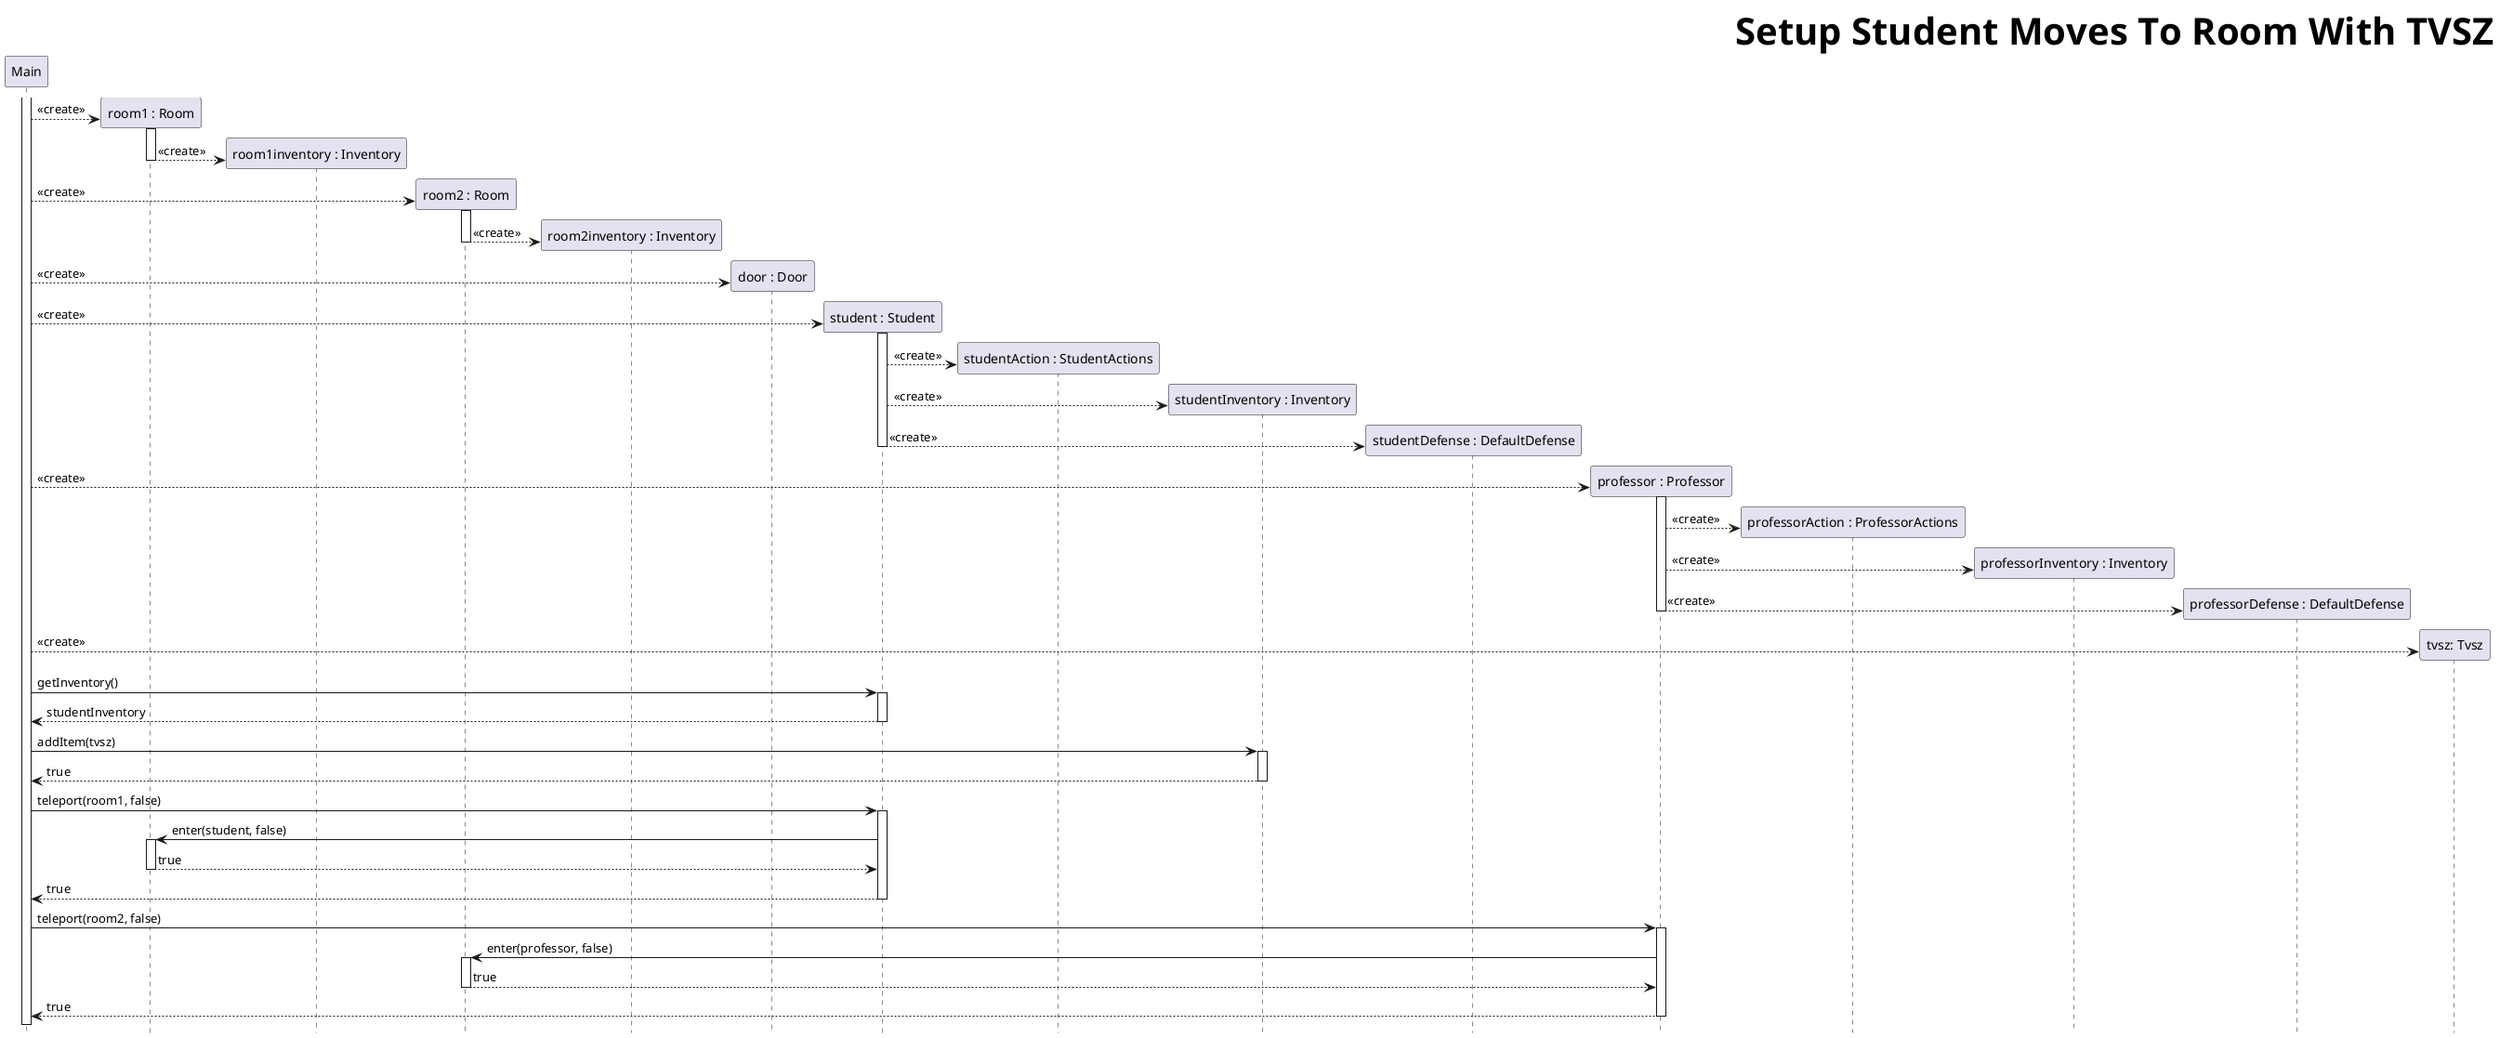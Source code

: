 @startuml SetupStudentMovesToRoomWithTVSZ
skinparam headerFontSize 40
skinparam HeaderFontColor #000000
skinparam HeaderFontStyle bold
header Setup Student Moves To Room With TVSZ
hide footbox

participant main as "Main"
activate main

create room1 as "room1 : Room"
main --> room1 ++: <<create>>
create r1inv as "room1inventory : Inventory"
room1 --> r1inv --: <<create>>

create room2 as "room2 : Room"
main --> room2 ++: <<create>>
create r2inv as "room2inventory : Inventory"
room2 --> r2inv --: <<create>>

create door as "door : Door"
main --> door : <<create>>

create student as "student : Student"
main --> student ++: <<create>>
create studentAction as "studentAction : StudentActions"
student --> studentAction : <<create>>
create inventory as "studentInventory : Inventory"
student --> inventory : <<create>>


create defense as "studentDefense : DefaultDefense"
student --> defense --: <<create>>

create professor as "professor : Professor"
main --> professor ++: <<create>>
create action as "professorAction : ProfessorActions"
professor --> action : <<create>>
create profInventory as "professorInventory : Inventory"
professor --> profInventory : <<create>>
create profDefense as "professorDefense : DefaultDefense"
professor --> profDefense --: <<create>>

create tvsz as "tvsz: Tvsz"
main --> tvsz : <<create>>

main -> student ++: getInventory()
return studentInventory
main -> inventory ++: addItem(tvsz)
return true

main -> student ++ : teleport(room1, false)
    student -> room1 ++ : enter(student, false)
    return true
return true

main -> professor ++ : teleport(room2, false)
    professor -> room2 ++ : enter(professor, false)
    return true
return true

@enduml